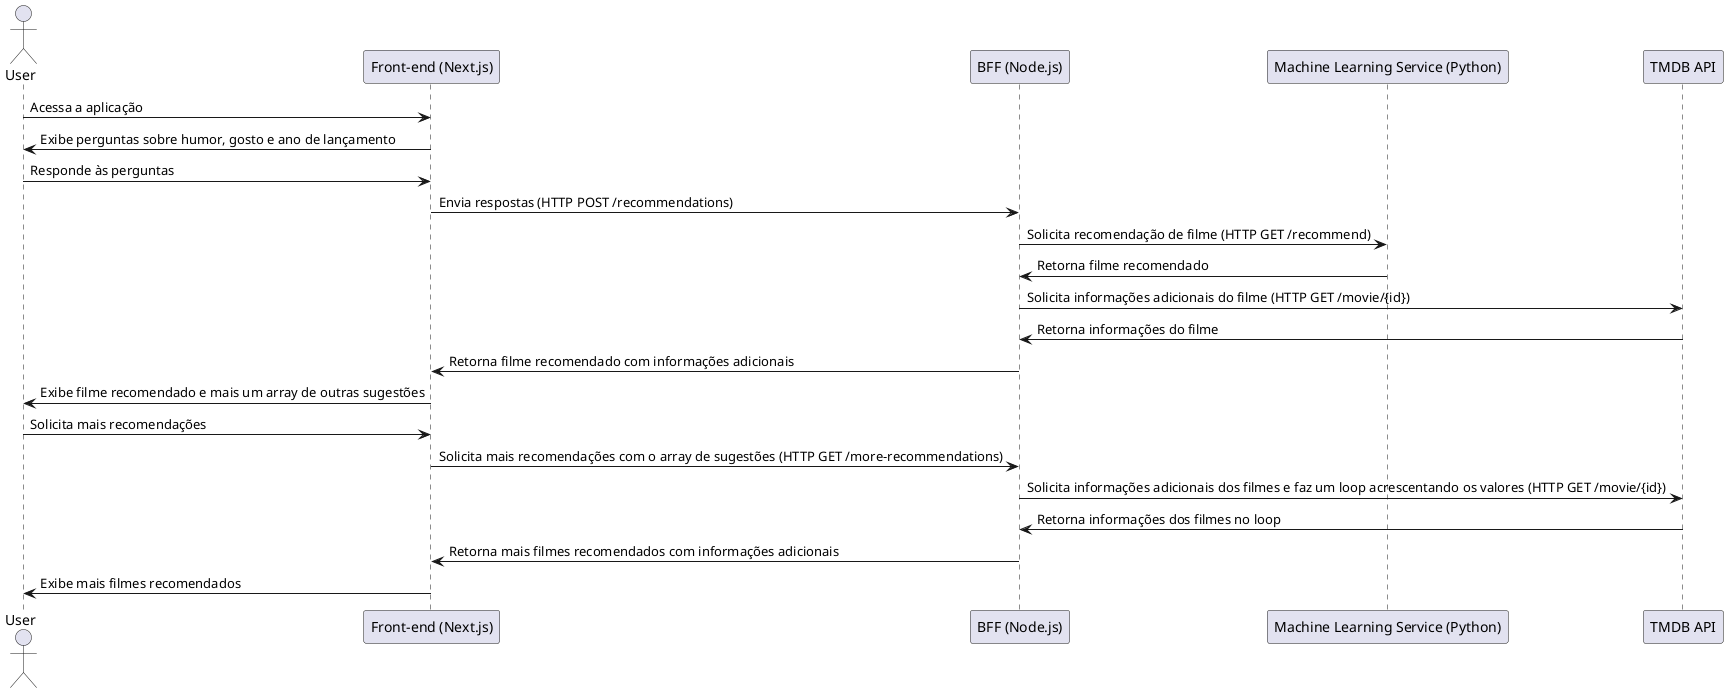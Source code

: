 @startuml
actor User

participant "Front-end (Next.js)" as FrontEnd
participant "BFF (Node.js)" as BFF
participant "Machine Learning Service (Python)" as MLService
participant "TMDB API" as TMDB

User -> FrontEnd: Acessa a aplicação
FrontEnd -> User: Exibe perguntas sobre humor, gosto e ano de lançamento
User -> FrontEnd: Responde às perguntas
FrontEnd -> BFF: Envia respostas (HTTP POST /recommendations)
BFF -> MLService: Solicita recomendação de filme (HTTP GET /recommend)
MLService -> BFF: Retorna filme recomendado
BFF -> TMDB: Solicita informações adicionais do filme (HTTP GET /movie/{id})
TMDB -> BFF: Retorna informações do filme
BFF -> FrontEnd: Retorna filme recomendado com informações adicionais
FrontEnd -> User: Exibe filme recomendado e mais um array de outras sugestões

User -> FrontEnd: Solicita mais recomendações 
FrontEnd -> BFF: Solicita mais recomendações com o array de sugestões (HTTP GET /more-recommendations)
BFF -> TMDB: Solicita informações adicionais dos filmes e faz um loop acrescentando os valores (HTTP GET /movie/{id})
TMDB -> BFF: Retorna informações dos filmes no loop
BFF -> FrontEnd: Retorna mais filmes recomendados com informações adicionais
FrontEnd -> User: Exibe mais filmes recomendados

@enduml